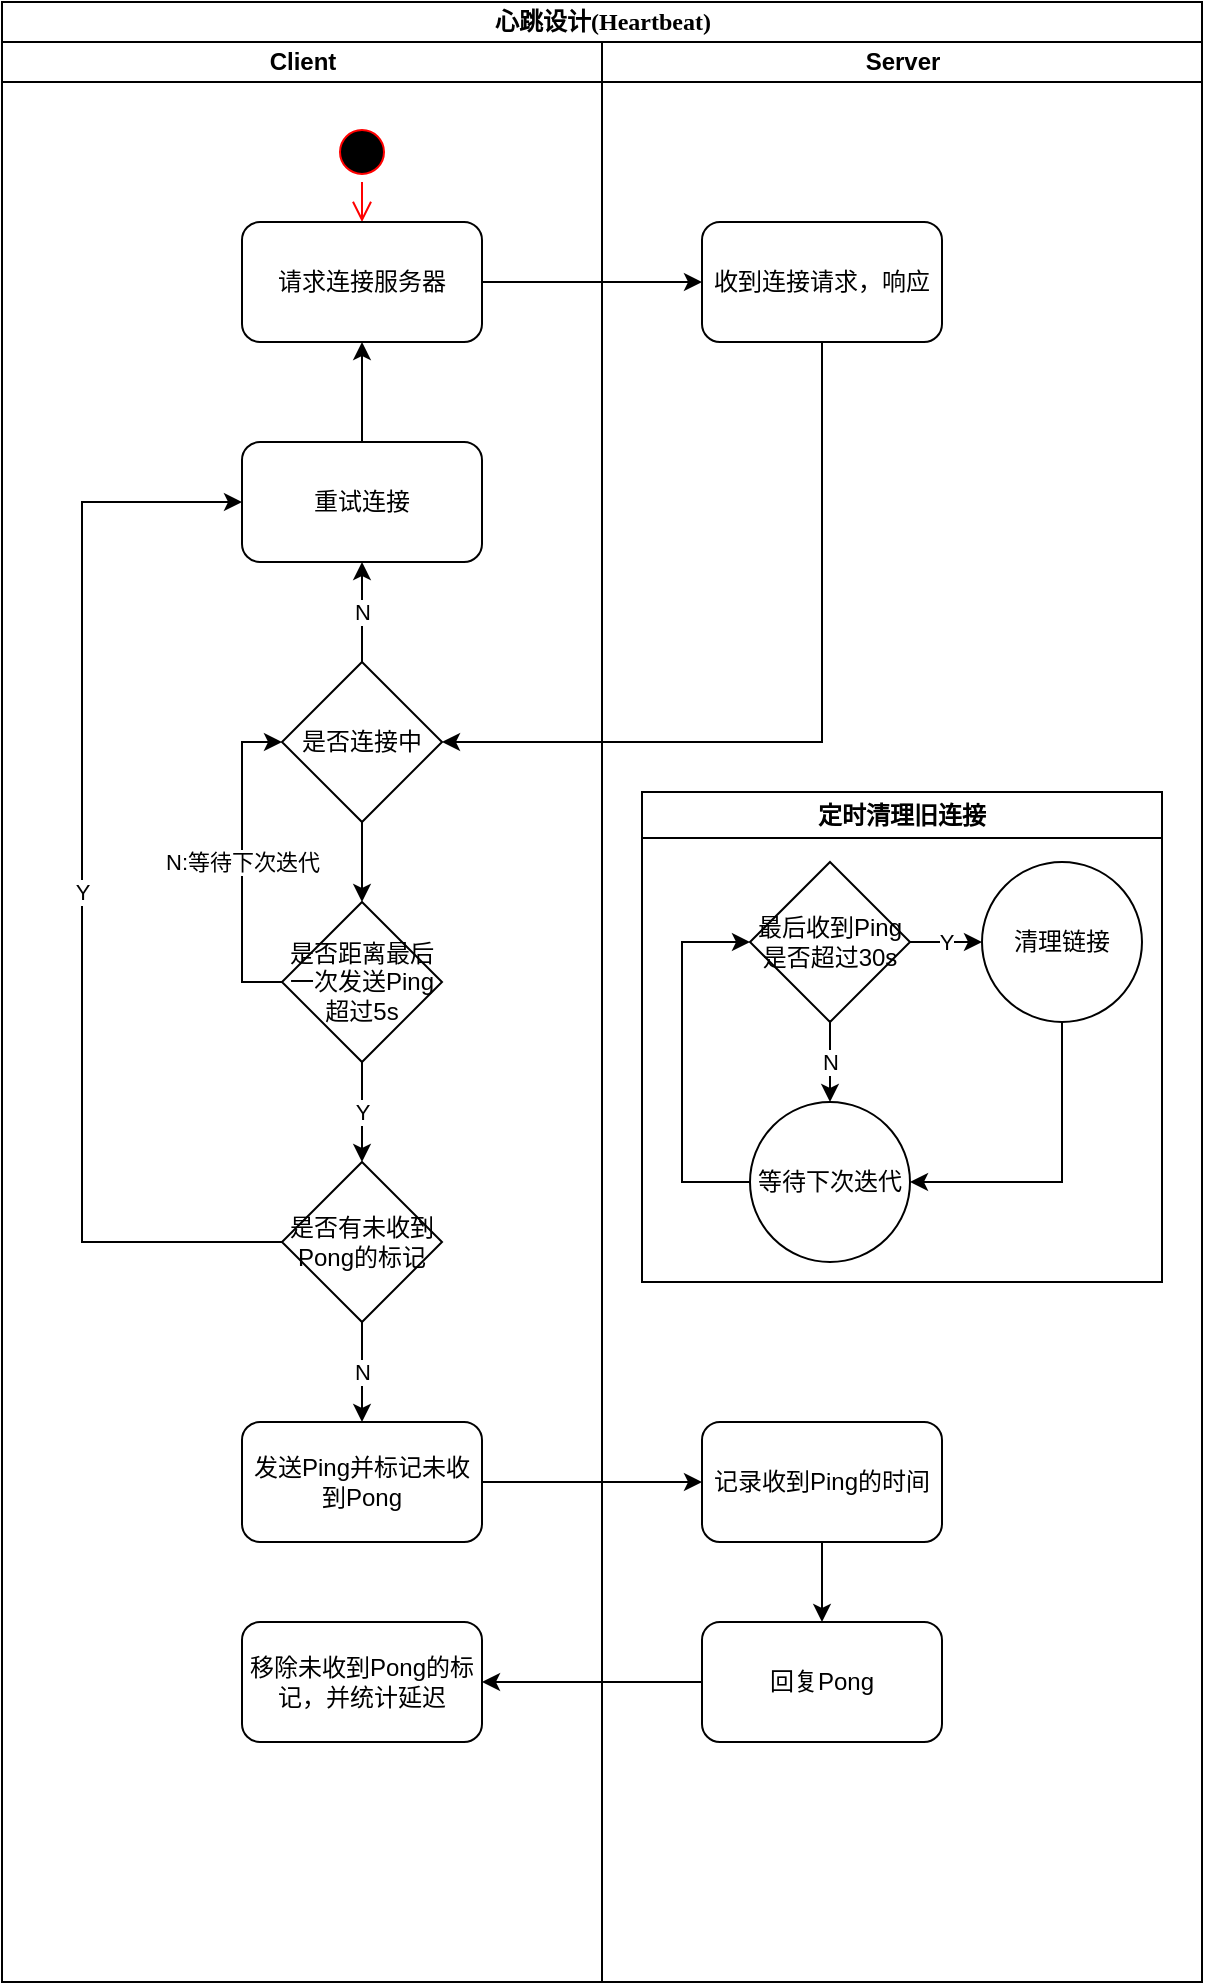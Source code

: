 <mxfile version="23.1.5" type="device">
  <diagram id="auk86ji9Mhsj2gY7a7Xz" name="第 1 页">
    <mxGraphModel dx="1434" dy="844" grid="1" gridSize="10" guides="1" tooltips="1" connect="1" arrows="1" fold="1" page="1" pageScale="1" pageWidth="827" pageHeight="1169" math="0" shadow="0">
      <root>
        <mxCell id="0" />
        <mxCell id="1" parent="0" />
        <mxCell id="p5r-RvevwSaTGHLUto1T-1" value="心跳设计(Heartbeat)" style="swimlane;html=1;childLayout=stackLayout;startSize=20;rounded=0;shadow=0;comic=0;labelBackgroundColor=none;strokeWidth=1;fontFamily=Verdana;fontSize=12;align=center;" vertex="1" parent="1">
          <mxGeometry x="40" y="20" width="600" height="990" as="geometry" />
        </mxCell>
        <mxCell id="p5r-RvevwSaTGHLUto1T-2" value="Client" style="swimlane;html=1;startSize=20;" vertex="1" parent="p5r-RvevwSaTGHLUto1T-1">
          <mxGeometry y="20" width="300" height="970" as="geometry" />
        </mxCell>
        <mxCell id="p5r-RvevwSaTGHLUto1T-65" value="" style="ellipse;html=1;shape=startState;fillColor=#000000;strokeColor=#ff0000;" vertex="1" parent="p5r-RvevwSaTGHLUto1T-2">
          <mxGeometry x="165" y="40" width="30" height="30" as="geometry" />
        </mxCell>
        <mxCell id="p5r-RvevwSaTGHLUto1T-66" value="" style="edgeStyle=orthogonalEdgeStyle;html=1;verticalAlign=bottom;endArrow=open;endSize=8;strokeColor=#ff0000;rounded=0;entryX=0.5;entryY=0;entryDx=0;entryDy=0;" edge="1" source="p5r-RvevwSaTGHLUto1T-65" parent="p5r-RvevwSaTGHLUto1T-2" target="p5r-RvevwSaTGHLUto1T-67">
          <mxGeometry relative="1" as="geometry">
            <mxPoint x="180" y="150" as="targetPoint" />
          </mxGeometry>
        </mxCell>
        <mxCell id="p5r-RvevwSaTGHLUto1T-67" value="请求连接服务器" style="rounded=1;whiteSpace=wrap;html=1;" vertex="1" parent="p5r-RvevwSaTGHLUto1T-2">
          <mxGeometry x="120" y="90" width="120" height="60" as="geometry" />
        </mxCell>
        <mxCell id="p5r-RvevwSaTGHLUto1T-76" value="N" style="edgeStyle=orthogonalEdgeStyle;rounded=0;orthogonalLoop=1;jettySize=auto;html=1;" edge="1" parent="p5r-RvevwSaTGHLUto1T-2" source="p5r-RvevwSaTGHLUto1T-73" target="p5r-RvevwSaTGHLUto1T-75">
          <mxGeometry relative="1" as="geometry" />
        </mxCell>
        <mxCell id="p5r-RvevwSaTGHLUto1T-79" value="" style="edgeStyle=orthogonalEdgeStyle;rounded=0;orthogonalLoop=1;jettySize=auto;html=1;" edge="1" parent="p5r-RvevwSaTGHLUto1T-2" source="p5r-RvevwSaTGHLUto1T-73" target="p5r-RvevwSaTGHLUto1T-78">
          <mxGeometry relative="1" as="geometry" />
        </mxCell>
        <mxCell id="p5r-RvevwSaTGHLUto1T-73" value="是否连接中" style="rhombus;whiteSpace=wrap;html=1;" vertex="1" parent="p5r-RvevwSaTGHLUto1T-2">
          <mxGeometry x="140" y="310" width="80" height="80" as="geometry" />
        </mxCell>
        <mxCell id="p5r-RvevwSaTGHLUto1T-77" value="" style="edgeStyle=orthogonalEdgeStyle;rounded=0;orthogonalLoop=1;jettySize=auto;html=1;" edge="1" parent="p5r-RvevwSaTGHLUto1T-2" source="p5r-RvevwSaTGHLUto1T-75" target="p5r-RvevwSaTGHLUto1T-67">
          <mxGeometry relative="1" as="geometry" />
        </mxCell>
        <mxCell id="p5r-RvevwSaTGHLUto1T-75" value="重试连接" style="rounded=1;whiteSpace=wrap;html=1;" vertex="1" parent="p5r-RvevwSaTGHLUto1T-2">
          <mxGeometry x="120" y="200" width="120" height="60" as="geometry" />
        </mxCell>
        <mxCell id="p5r-RvevwSaTGHLUto1T-81" value="N:等待下次迭代" style="edgeStyle=orthogonalEdgeStyle;rounded=0;orthogonalLoop=1;jettySize=auto;html=1;exitX=0;exitY=0.5;exitDx=0;exitDy=0;entryX=0;entryY=0.5;entryDx=0;entryDy=0;" edge="1" parent="p5r-RvevwSaTGHLUto1T-2" source="p5r-RvevwSaTGHLUto1T-78" target="p5r-RvevwSaTGHLUto1T-73">
          <mxGeometry relative="1" as="geometry" />
        </mxCell>
        <mxCell id="p5r-RvevwSaTGHLUto1T-83" value="Y" style="edgeStyle=orthogonalEdgeStyle;rounded=0;orthogonalLoop=1;jettySize=auto;html=1;entryX=0.5;entryY=0;entryDx=0;entryDy=0;" edge="1" parent="p5r-RvevwSaTGHLUto1T-2" source="p5r-RvevwSaTGHLUto1T-78" target="p5r-RvevwSaTGHLUto1T-84">
          <mxGeometry relative="1" as="geometry">
            <mxPoint x="180" y="550" as="targetPoint" />
          </mxGeometry>
        </mxCell>
        <mxCell id="p5r-RvevwSaTGHLUto1T-78" value="是否距离最后一次发送Ping超过5s" style="rhombus;whiteSpace=wrap;html=1;" vertex="1" parent="p5r-RvevwSaTGHLUto1T-2">
          <mxGeometry x="140" y="430" width="80" height="80" as="geometry" />
        </mxCell>
        <mxCell id="p5r-RvevwSaTGHLUto1T-85" value="Y" style="edgeStyle=orthogonalEdgeStyle;rounded=0;orthogonalLoop=1;jettySize=auto;html=1;exitX=0;exitY=0.5;exitDx=0;exitDy=0;entryX=0;entryY=0.5;entryDx=0;entryDy=0;" edge="1" parent="p5r-RvevwSaTGHLUto1T-2" source="p5r-RvevwSaTGHLUto1T-84" target="p5r-RvevwSaTGHLUto1T-75">
          <mxGeometry relative="1" as="geometry">
            <Array as="points">
              <mxPoint x="40" y="600" />
              <mxPoint x="40" y="230" />
            </Array>
          </mxGeometry>
        </mxCell>
        <mxCell id="p5r-RvevwSaTGHLUto1T-87" value="N" style="edgeStyle=orthogonalEdgeStyle;rounded=0;orthogonalLoop=1;jettySize=auto;html=1;" edge="1" parent="p5r-RvevwSaTGHLUto1T-2" source="p5r-RvevwSaTGHLUto1T-84" target="p5r-RvevwSaTGHLUto1T-86">
          <mxGeometry relative="1" as="geometry" />
        </mxCell>
        <mxCell id="p5r-RvevwSaTGHLUto1T-84" value="是否有未收到Pong的标记" style="rhombus;whiteSpace=wrap;html=1;" vertex="1" parent="p5r-RvevwSaTGHLUto1T-2">
          <mxGeometry x="140" y="560" width="80" height="80" as="geometry" />
        </mxCell>
        <mxCell id="p5r-RvevwSaTGHLUto1T-86" value="发送Ping并标记未收到Pong" style="rounded=1;whiteSpace=wrap;html=1;" vertex="1" parent="p5r-RvevwSaTGHLUto1T-2">
          <mxGeometry x="120" y="690" width="120" height="60" as="geometry" />
        </mxCell>
        <mxCell id="p5r-RvevwSaTGHLUto1T-103" value="移除未收到Pong的标记，并统计延迟" style="rounded=1;whiteSpace=wrap;html=1;" vertex="1" parent="p5r-RvevwSaTGHLUto1T-2">
          <mxGeometry x="120" y="790" width="120" height="60" as="geometry" />
        </mxCell>
        <mxCell id="p5r-RvevwSaTGHLUto1T-11" value="Server" style="swimlane;html=1;startSize=20;" vertex="1" parent="p5r-RvevwSaTGHLUto1T-1">
          <mxGeometry x="300" y="20" width="300" height="970" as="geometry" />
        </mxCell>
        <mxCell id="p5r-RvevwSaTGHLUto1T-70" value="收到连接请求，响应" style="rounded=1;whiteSpace=wrap;html=1;" vertex="1" parent="p5r-RvevwSaTGHLUto1T-11">
          <mxGeometry x="50" y="90" width="120" height="60" as="geometry" />
        </mxCell>
        <mxCell id="p5r-RvevwSaTGHLUto1T-105" value="" style="edgeStyle=orthogonalEdgeStyle;rounded=0;orthogonalLoop=1;jettySize=auto;html=1;" edge="1" parent="p5r-RvevwSaTGHLUto1T-11" source="p5r-RvevwSaTGHLUto1T-90" target="p5r-RvevwSaTGHLUto1T-104">
          <mxGeometry relative="1" as="geometry" />
        </mxCell>
        <mxCell id="p5r-RvevwSaTGHLUto1T-90" value="记录收到Ping的时间" style="rounded=1;whiteSpace=wrap;html=1;" vertex="1" parent="p5r-RvevwSaTGHLUto1T-11">
          <mxGeometry x="50" y="690" width="120" height="60" as="geometry" />
        </mxCell>
        <mxCell id="p5r-RvevwSaTGHLUto1T-92" value="定时清理旧连接" style="swimlane;whiteSpace=wrap;html=1;" vertex="1" parent="p5r-RvevwSaTGHLUto1T-11">
          <mxGeometry x="20" y="375" width="260" height="245" as="geometry">
            <mxRectangle x="50" y="375" width="120" height="30" as="alternateBounds" />
          </mxGeometry>
        </mxCell>
        <mxCell id="p5r-RvevwSaTGHLUto1T-97" value="Y" style="edgeStyle=orthogonalEdgeStyle;rounded=0;orthogonalLoop=1;jettySize=auto;html=1;" edge="1" parent="p5r-RvevwSaTGHLUto1T-92" source="p5r-RvevwSaTGHLUto1T-93" target="p5r-RvevwSaTGHLUto1T-96">
          <mxGeometry relative="1" as="geometry" />
        </mxCell>
        <mxCell id="p5r-RvevwSaTGHLUto1T-100" value="N" style="edgeStyle=orthogonalEdgeStyle;rounded=0;orthogonalLoop=1;jettySize=auto;html=1;" edge="1" parent="p5r-RvevwSaTGHLUto1T-92" source="p5r-RvevwSaTGHLUto1T-93" target="p5r-RvevwSaTGHLUto1T-99">
          <mxGeometry relative="1" as="geometry" />
        </mxCell>
        <mxCell id="p5r-RvevwSaTGHLUto1T-93" value="最后收到Ping是否超过30s" style="rhombus;whiteSpace=wrap;html=1;" vertex="1" parent="p5r-RvevwSaTGHLUto1T-92">
          <mxGeometry x="54" y="35" width="80" height="80" as="geometry" />
        </mxCell>
        <mxCell id="p5r-RvevwSaTGHLUto1T-102" style="edgeStyle=orthogonalEdgeStyle;rounded=0;orthogonalLoop=1;jettySize=auto;html=1;exitX=0.5;exitY=1;exitDx=0;exitDy=0;entryX=1;entryY=0.5;entryDx=0;entryDy=0;" edge="1" parent="p5r-RvevwSaTGHLUto1T-92" source="p5r-RvevwSaTGHLUto1T-96" target="p5r-RvevwSaTGHLUto1T-99">
          <mxGeometry relative="1" as="geometry" />
        </mxCell>
        <mxCell id="p5r-RvevwSaTGHLUto1T-96" value="清理链接" style="ellipse;whiteSpace=wrap;html=1;aspect=fixed;" vertex="1" parent="p5r-RvevwSaTGHLUto1T-92">
          <mxGeometry x="170" y="35" width="80" height="80" as="geometry" />
        </mxCell>
        <mxCell id="p5r-RvevwSaTGHLUto1T-101" style="edgeStyle=orthogonalEdgeStyle;rounded=0;orthogonalLoop=1;jettySize=auto;html=1;exitX=0;exitY=0.5;exitDx=0;exitDy=0;entryX=0;entryY=0.5;entryDx=0;entryDy=0;" edge="1" parent="p5r-RvevwSaTGHLUto1T-92" source="p5r-RvevwSaTGHLUto1T-99" target="p5r-RvevwSaTGHLUto1T-93">
          <mxGeometry relative="1" as="geometry">
            <Array as="points">
              <mxPoint x="20" y="195" />
              <mxPoint x="20" y="75" />
            </Array>
          </mxGeometry>
        </mxCell>
        <mxCell id="p5r-RvevwSaTGHLUto1T-99" value="等待下次迭代" style="ellipse;whiteSpace=wrap;html=1;aspect=fixed;" vertex="1" parent="p5r-RvevwSaTGHLUto1T-92">
          <mxGeometry x="54" y="155" width="80" height="80" as="geometry" />
        </mxCell>
        <mxCell id="p5r-RvevwSaTGHLUto1T-104" value="回复Pong" style="rounded=1;whiteSpace=wrap;html=1;" vertex="1" parent="p5r-RvevwSaTGHLUto1T-11">
          <mxGeometry x="50" y="790" width="120" height="60" as="geometry" />
        </mxCell>
        <mxCell id="p5r-RvevwSaTGHLUto1T-71" style="edgeStyle=orthogonalEdgeStyle;rounded=0;orthogonalLoop=1;jettySize=auto;html=1;exitX=1;exitY=0.5;exitDx=0;exitDy=0;entryX=0;entryY=0.5;entryDx=0;entryDy=0;" edge="1" parent="p5r-RvevwSaTGHLUto1T-1" source="p5r-RvevwSaTGHLUto1T-67" target="p5r-RvevwSaTGHLUto1T-70">
          <mxGeometry relative="1" as="geometry" />
        </mxCell>
        <mxCell id="p5r-RvevwSaTGHLUto1T-74" style="edgeStyle=orthogonalEdgeStyle;rounded=0;orthogonalLoop=1;jettySize=auto;html=1;exitX=0.5;exitY=1;exitDx=0;exitDy=0;entryX=1;entryY=0.5;entryDx=0;entryDy=0;" edge="1" parent="p5r-RvevwSaTGHLUto1T-1" source="p5r-RvevwSaTGHLUto1T-70" target="p5r-RvevwSaTGHLUto1T-73">
          <mxGeometry relative="1" as="geometry" />
        </mxCell>
        <mxCell id="p5r-RvevwSaTGHLUto1T-91" value="" style="edgeStyle=orthogonalEdgeStyle;rounded=0;orthogonalLoop=1;jettySize=auto;html=1;" edge="1" parent="p5r-RvevwSaTGHLUto1T-1" source="p5r-RvevwSaTGHLUto1T-86" target="p5r-RvevwSaTGHLUto1T-90">
          <mxGeometry relative="1" as="geometry" />
        </mxCell>
        <mxCell id="p5r-RvevwSaTGHLUto1T-106" value="" style="edgeStyle=orthogonalEdgeStyle;rounded=0;orthogonalLoop=1;jettySize=auto;html=1;" edge="1" parent="p5r-RvevwSaTGHLUto1T-1" source="p5r-RvevwSaTGHLUto1T-104" target="p5r-RvevwSaTGHLUto1T-103">
          <mxGeometry relative="1" as="geometry" />
        </mxCell>
      </root>
    </mxGraphModel>
  </diagram>
</mxfile>

